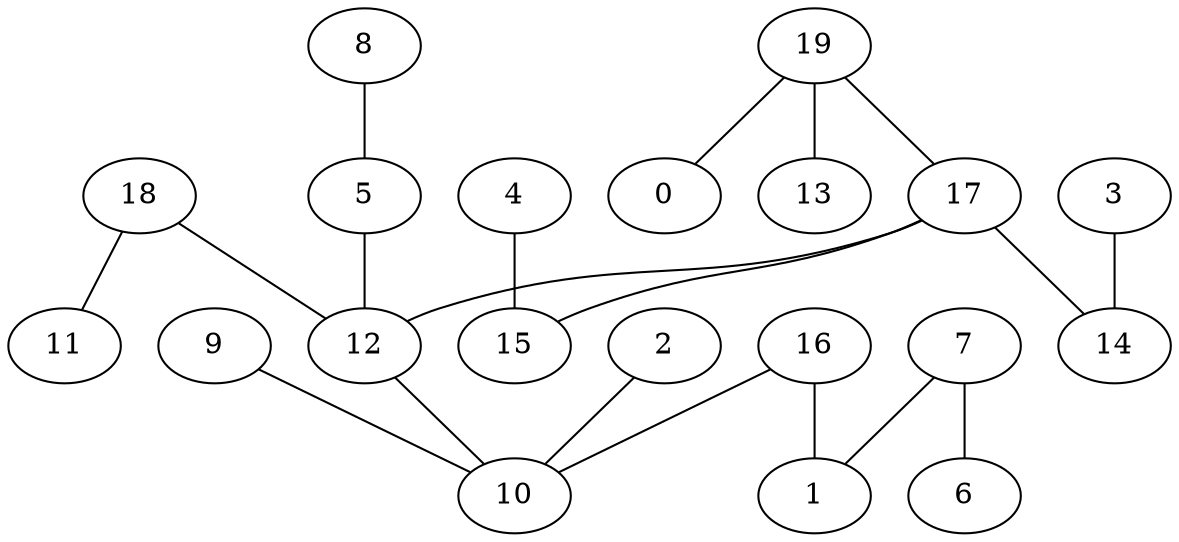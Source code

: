 digraph GG_graph {

subgraph G_graph {
edge [color = black]
"4" -> "15" [dir = none]
"18" -> "11" [dir = none]
"18" -> "12" [dir = none]
"2" -> "10" [dir = none]
"12" -> "10" [dir = none]
"5" -> "12" [dir = none]
"9" -> "10" [dir = none]
"3" -> "14" [dir = none]
"16" -> "1" [dir = none]
"16" -> "10" [dir = none]
"8" -> "5" [dir = none]
"17" -> "15" [dir = none]
"17" -> "14" [dir = none]
"17" -> "12" [dir = none]
"7" -> "6" [dir = none]
"7" -> "1" [dir = none]
"19" -> "13" [dir = none]
"19" -> "0" [dir = none]
"19" -> "17" [dir = none]
}

}
